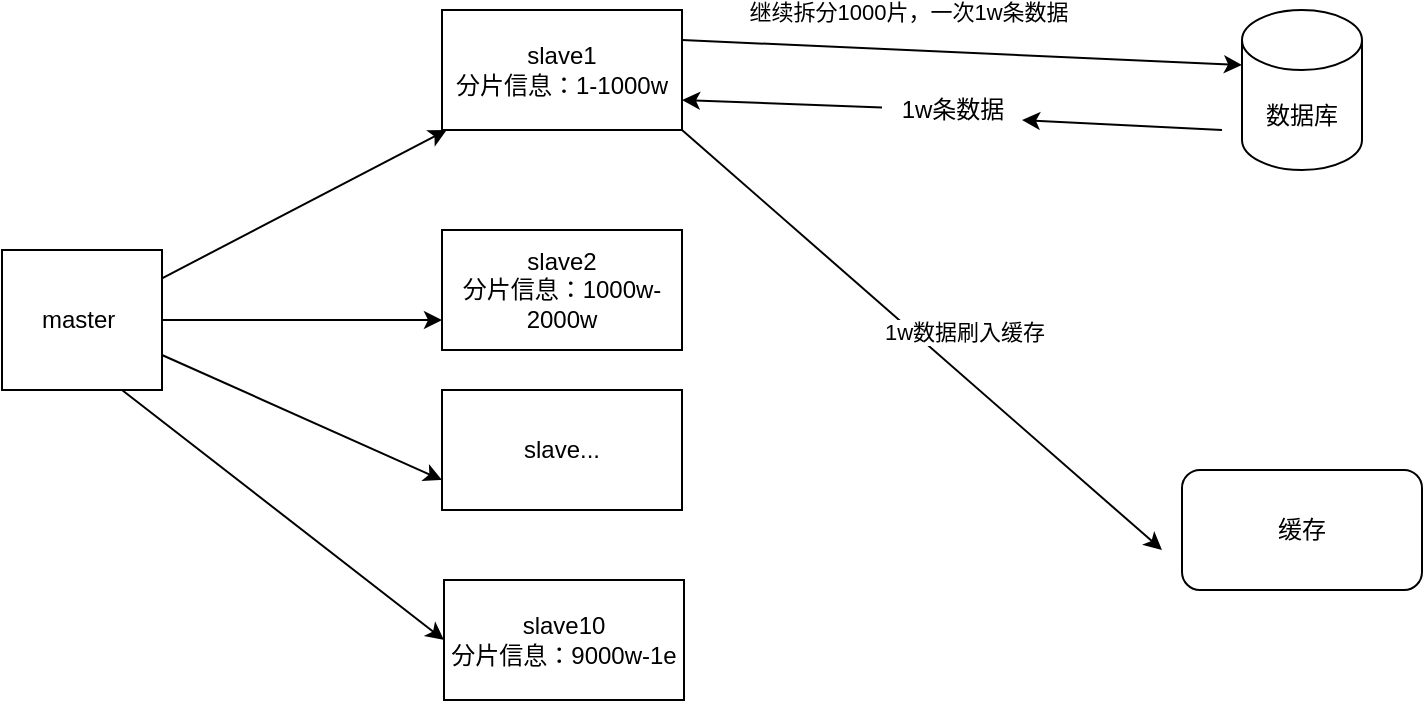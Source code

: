 <mxfile version="14.2.7" type="github">
  <diagram name="Page-1" id="74e2e168-ea6b-b213-b513-2b3c1d86103e">
    <mxGraphModel dx="786" dy="514" grid="1" gridSize="10" guides="1" tooltips="1" connect="1" arrows="1" fold="1" page="1" pageScale="1" pageWidth="1100" pageHeight="850" background="#ffffff" math="0" shadow="0">
      <root>
        <mxCell id="0" />
        <mxCell id="1" parent="0" />
        <mxCell id="hKcRoI-94FGpBnaAxN14-10" style="edgeStyle=orthogonalEdgeStyle;rounded=0;orthogonalLoop=1;jettySize=auto;html=1;exitX=1;exitY=0.5;exitDx=0;exitDy=0;entryX=0;entryY=0.75;entryDx=0;entryDy=0;" edge="1" parent="1" source="hKcRoI-94FGpBnaAxN14-2" target="hKcRoI-94FGpBnaAxN14-4">
          <mxGeometry relative="1" as="geometry" />
        </mxCell>
        <mxCell id="hKcRoI-94FGpBnaAxN14-2" value="master&amp;nbsp;&lt;br&gt;" style="rounded=0;whiteSpace=wrap;html=1;" vertex="1" parent="1">
          <mxGeometry x="90" y="200" width="80" height="70" as="geometry" />
        </mxCell>
        <mxCell id="hKcRoI-94FGpBnaAxN14-3" value="slave1&lt;br&gt;分片信息：1-1000w" style="rounded=0;whiteSpace=wrap;html=1;" vertex="1" parent="1">
          <mxGeometry x="310" y="80" width="120" height="60" as="geometry" />
        </mxCell>
        <mxCell id="hKcRoI-94FGpBnaAxN14-4" value="slave2&lt;br&gt;分片信息：1000w-2000w" style="rounded=0;whiteSpace=wrap;html=1;" vertex="1" parent="1">
          <mxGeometry x="310" y="190" width="120" height="60" as="geometry" />
        </mxCell>
        <mxCell id="hKcRoI-94FGpBnaAxN14-5" value="slave10&lt;br&gt;分片信息：9000w-1e" style="rounded=0;whiteSpace=wrap;html=1;" vertex="1" parent="1">
          <mxGeometry x="311" y="365" width="120" height="60" as="geometry" />
        </mxCell>
        <mxCell id="hKcRoI-94FGpBnaAxN14-12" value="" style="endArrow=classic;html=1;entryX=0;entryY=0.5;entryDx=0;entryDy=0;exitX=0.75;exitY=1;exitDx=0;exitDy=0;" edge="1" parent="1" source="hKcRoI-94FGpBnaAxN14-2" target="hKcRoI-94FGpBnaAxN14-5">
          <mxGeometry width="50" height="50" relative="1" as="geometry">
            <mxPoint x="200" y="320" as="sourcePoint" />
            <mxPoint x="250" y="270" as="targetPoint" />
          </mxGeometry>
        </mxCell>
        <mxCell id="hKcRoI-94FGpBnaAxN14-13" value="slave..." style="rounded=0;whiteSpace=wrap;html=1;" vertex="1" parent="1">
          <mxGeometry x="310" y="270" width="120" height="60" as="geometry" />
        </mxCell>
        <mxCell id="hKcRoI-94FGpBnaAxN14-14" value="" style="endArrow=classic;html=1;exitX=1;exitY=0.75;exitDx=0;exitDy=0;entryX=0;entryY=0.75;entryDx=0;entryDy=0;" edge="1" parent="1" source="hKcRoI-94FGpBnaAxN14-2" target="hKcRoI-94FGpBnaAxN14-13">
          <mxGeometry width="50" height="50" relative="1" as="geometry">
            <mxPoint x="380" y="290" as="sourcePoint" />
            <mxPoint x="430" y="240" as="targetPoint" />
          </mxGeometry>
        </mxCell>
        <mxCell id="hKcRoI-94FGpBnaAxN14-15" value="" style="endArrow=classic;html=1;" edge="1" parent="1" source="hKcRoI-94FGpBnaAxN14-2" target="hKcRoI-94FGpBnaAxN14-3">
          <mxGeometry width="50" height="50" relative="1" as="geometry">
            <mxPoint x="380" y="280" as="sourcePoint" />
            <mxPoint x="430" y="230" as="targetPoint" />
          </mxGeometry>
        </mxCell>
        <mxCell id="hKcRoI-94FGpBnaAxN14-16" value="数据库" style="shape=cylinder3;whiteSpace=wrap;html=1;boundedLbl=1;backgroundOutline=1;size=15;" vertex="1" parent="1">
          <mxGeometry x="710" y="80" width="60" height="80" as="geometry" />
        </mxCell>
        <mxCell id="hKcRoI-94FGpBnaAxN14-18" value="缓存" style="rounded=1;whiteSpace=wrap;html=1;" vertex="1" parent="1">
          <mxGeometry x="680" y="310" width="120" height="60" as="geometry" />
        </mxCell>
        <mxCell id="hKcRoI-94FGpBnaAxN14-19" value="" style="endArrow=classic;html=1;exitX=1;exitY=0.25;exitDx=0;exitDy=0;entryX=0;entryY=0;entryDx=0;entryDy=27.5;entryPerimeter=0;" edge="1" parent="1" source="hKcRoI-94FGpBnaAxN14-3" target="hKcRoI-94FGpBnaAxN14-16">
          <mxGeometry width="50" height="50" relative="1" as="geometry">
            <mxPoint x="440" y="310" as="sourcePoint" />
            <mxPoint x="700" y="140" as="targetPoint" />
            <Array as="points" />
          </mxGeometry>
        </mxCell>
        <mxCell id="hKcRoI-94FGpBnaAxN14-21" value="继续拆分1000片，一次1w条数据" style="edgeLabel;html=1;align=center;verticalAlign=middle;resizable=0;points=[];" vertex="1" connectable="0" parent="hKcRoI-94FGpBnaAxN14-19">
          <mxGeometry x="-0.73" y="-1" relative="1" as="geometry">
            <mxPoint x="74.85" y="-16.59" as="offset" />
          </mxGeometry>
        </mxCell>
        <mxCell id="hKcRoI-94FGpBnaAxN14-22" value="" style="endArrow=classic;html=1;entryX=1;entryY=0.75;entryDx=0;entryDy=0;" edge="1" parent="1" source="hKcRoI-94FGpBnaAxN14-23" target="hKcRoI-94FGpBnaAxN14-3">
          <mxGeometry width="50" height="50" relative="1" as="geometry">
            <mxPoint x="700" y="140" as="sourcePoint" />
            <mxPoint x="540" y="140" as="targetPoint" />
            <Array as="points" />
          </mxGeometry>
        </mxCell>
        <mxCell id="hKcRoI-94FGpBnaAxN14-23" value="1w条数据" style="text;html=1;align=center;verticalAlign=middle;resizable=0;points=[];autosize=1;" vertex="1" parent="1">
          <mxGeometry x="530" y="120" width="70" height="20" as="geometry" />
        </mxCell>
        <mxCell id="hKcRoI-94FGpBnaAxN14-25" value="" style="endArrow=classic;html=1;entryX=1;entryY=0.75;entryDx=0;entryDy=0;" edge="1" parent="1" target="hKcRoI-94FGpBnaAxN14-23">
          <mxGeometry width="50" height="50" relative="1" as="geometry">
            <mxPoint x="700" y="140" as="sourcePoint" />
            <mxPoint x="430" y="125" as="targetPoint" />
            <Array as="points" />
          </mxGeometry>
        </mxCell>
        <mxCell id="hKcRoI-94FGpBnaAxN14-26" value="" style="endArrow=classic;html=1;exitX=1;exitY=1;exitDx=0;exitDy=0;" edge="1" parent="1" source="hKcRoI-94FGpBnaAxN14-3">
          <mxGeometry width="50" height="50" relative="1" as="geometry">
            <mxPoint x="440" y="310" as="sourcePoint" />
            <mxPoint x="670" y="350" as="targetPoint" />
          </mxGeometry>
        </mxCell>
        <mxCell id="hKcRoI-94FGpBnaAxN14-27" value="1w数据刷入缓存" style="edgeLabel;html=1;align=center;verticalAlign=middle;resizable=0;points=[];" vertex="1" connectable="0" parent="hKcRoI-94FGpBnaAxN14-26">
          <mxGeometry x="0.093" y="-2" relative="1" as="geometry">
            <mxPoint x="10.37" y="-16.08" as="offset" />
          </mxGeometry>
        </mxCell>
      </root>
    </mxGraphModel>
  </diagram>
</mxfile>
